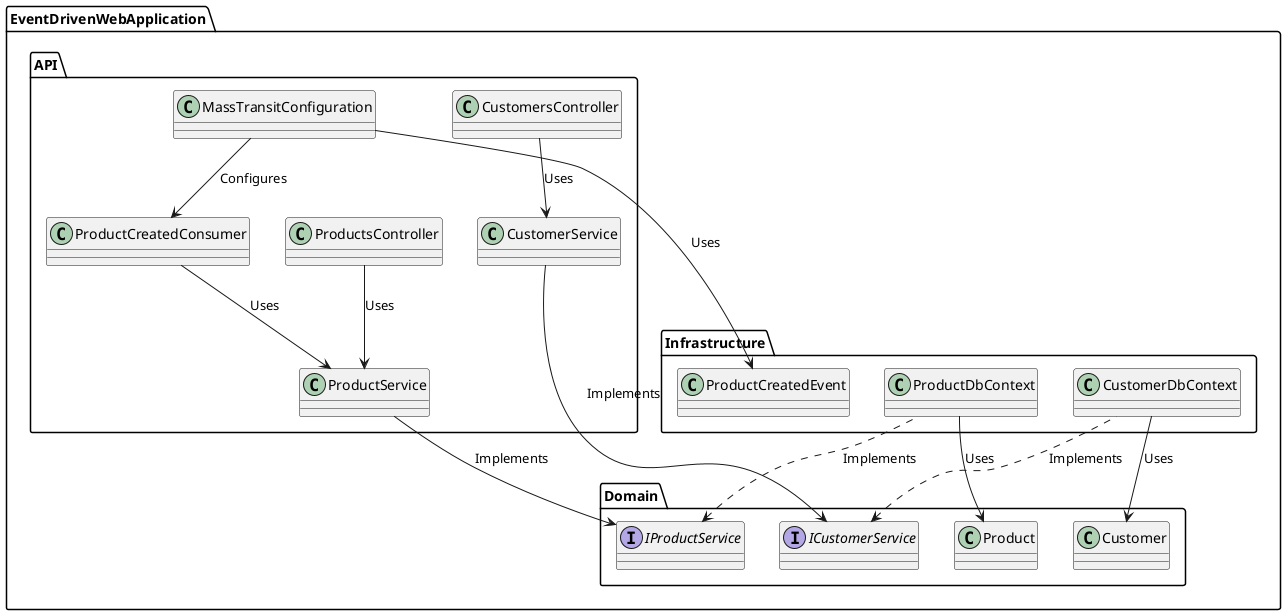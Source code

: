 @startuml
package "EventDrivenWebApplication.Domain" {
    class "Product" as Product
    class "Customer" as Customer
    interface "IProductService" as IProductService
    interface "ICustomerService" as ICustomerService
}

package "EventDrivenWebApplication.Infrastructure" {
    class "CustomerDbContext" as CustomerDbContext
    class "ProductDbContext" as ProductDbContext
    class "ProductCreatedEvent" as ProductCreatedEvent

    ' Dependencies
    ProductDbContext --> Product : Uses
    CustomerDbContext --> Customer : Uses
    IProductService <.. ProductDbContext : Implements
    ICustomerService <.. CustomerDbContext : Implements
}

package "EventDrivenWebApplication.API" {
    class "ProductsController" as ProductsController
    class "CustomersController" as CustomersController
    class "ProductCreatedConsumer" as ProductCreatedConsumer
    class "MassTransitConfiguration" as MassTransitConfig
    class "ProductService" as ProductService
    class "CustomerService" as CustomerService

    ' Dependencies
    ProductsController --> ProductService : Uses
    CustomersController --> CustomerService : Uses
    ProductService --> IProductService : Implements
    CustomerService --> ICustomerService : Implements
    ProductCreatedConsumer --> ProductService : Uses
    MassTransitConfig --> ProductCreatedConsumer : Configures
    MassTransitConfig --> ProductCreatedEvent : Uses
}
@enduml
